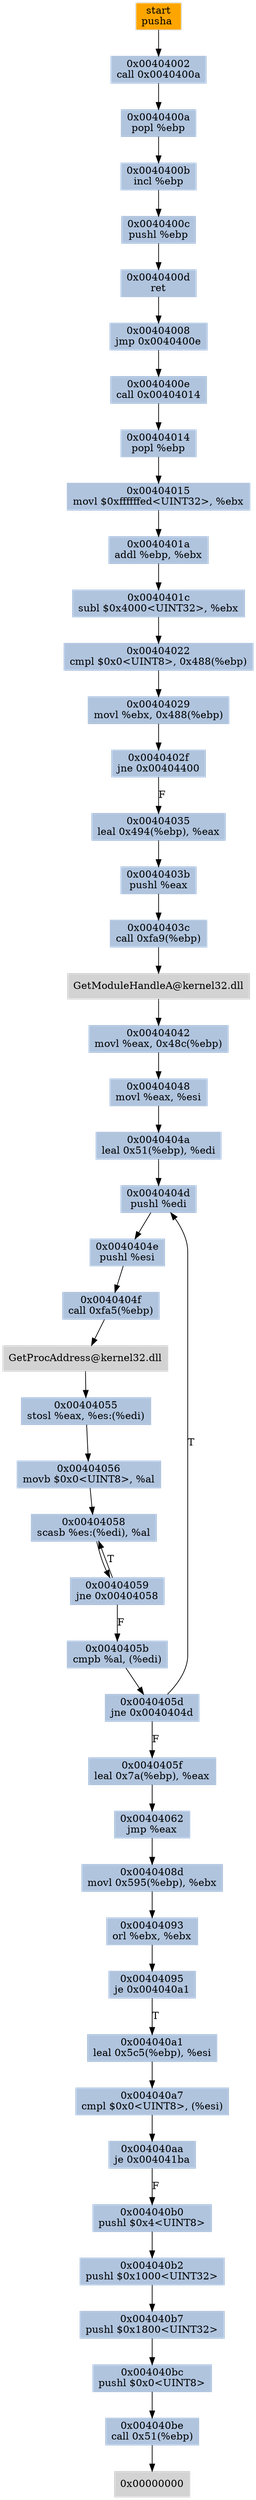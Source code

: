 digraph G {
node[shape=rectangle,style=filled,fillcolor=lightsteelblue,color=lightsteelblue]
bgcolor="transparent"
a0x00404001pusha_[label="start\npusha ",color="lightgrey",fillcolor="orange"];
a0x00404002call_0x0040400a[label="0x00404002\ncall 0x0040400a"];
a0x0040400apopl_ebp[label="0x0040400a\npopl %ebp"];
a0x0040400bincl_ebp[label="0x0040400b\nincl %ebp"];
a0x0040400cpushl_ebp[label="0x0040400c\npushl %ebp"];
a0x0040400dret[label="0x0040400d\nret"];
a0x00404008jmp_0x0040400e[label="0x00404008\njmp 0x0040400e"];
a0x0040400ecall_0x00404014[label="0x0040400e\ncall 0x00404014"];
a0x00404014popl_ebp[label="0x00404014\npopl %ebp"];
a0x00404015movl_0xffffffedUINT32_ebx[label="0x00404015\nmovl $0xffffffed<UINT32>, %ebx"];
a0x0040401aaddl_ebp_ebx[label="0x0040401a\naddl %ebp, %ebx"];
a0x0040401csubl_0x4000UINT32_ebx[label="0x0040401c\nsubl $0x4000<UINT32>, %ebx"];
a0x00404022cmpl_0x0UINT8_0x488ebp_[label="0x00404022\ncmpl $0x0<UINT8>, 0x488(%ebp)"];
a0x00404029movl_ebx_0x488ebp_[label="0x00404029\nmovl %ebx, 0x488(%ebp)"];
a0x0040402fjne_0x00404400[label="0x0040402f\njne 0x00404400"];
a0x00404035leal_0x494ebp__eax[label="0x00404035\nleal 0x494(%ebp), %eax"];
a0x0040403bpushl_eax[label="0x0040403b\npushl %eax"];
a0x0040403ccall_0xfa9ebp_[label="0x0040403c\ncall 0xfa9(%ebp)"];
GetModuleHandleA_kernel32_dll[label="GetModuleHandleA@kernel32.dll",color="lightgrey",fillcolor="lightgrey"];
a0x00404042movl_eax_0x48cebp_[label="0x00404042\nmovl %eax, 0x48c(%ebp)"];
a0x00404048movl_eax_esi[label="0x00404048\nmovl %eax, %esi"];
a0x0040404aleal_0x51ebp__edi[label="0x0040404a\nleal 0x51(%ebp), %edi"];
a0x0040404dpushl_edi[label="0x0040404d\npushl %edi"];
a0x0040404epushl_esi[label="0x0040404e\npushl %esi"];
a0x0040404fcall_0xfa5ebp_[label="0x0040404f\ncall 0xfa5(%ebp)"];
GetProcAddress_kernel32_dll[label="GetProcAddress@kernel32.dll",color="lightgrey",fillcolor="lightgrey"];
a0x00404055stosl_eax_es_edi_[label="0x00404055\nstosl %eax, %es:(%edi)"];
a0x00404056movb_0x0UINT8_al[label="0x00404056\nmovb $0x0<UINT8>, %al"];
a0x00404058scasb_es_edi__al[label="0x00404058\nscasb %es:(%edi), %al"];
a0x00404059jne_0x00404058[label="0x00404059\njne 0x00404058"];
a0x0040405bcmpb_al_edi_[label="0x0040405b\ncmpb %al, (%edi)"];
a0x0040405djne_0x0040404d[label="0x0040405d\njne 0x0040404d"];
a0x0040405fleal_0x7aebp__eax[label="0x0040405f\nleal 0x7a(%ebp), %eax"];
a0x00404062jmp_eax[label="0x00404062\njmp %eax"];
a0x0040408dmovl_0x595ebp__ebx[label="0x0040408d\nmovl 0x595(%ebp), %ebx"];
a0x00404093orl_ebx_ebx[label="0x00404093\norl %ebx, %ebx"];
a0x00404095je_0x004040a1[label="0x00404095\nje 0x004040a1"];
a0x004040a1leal_0x5c5ebp__esi[label="0x004040a1\nleal 0x5c5(%ebp), %esi"];
a0x004040a7cmpl_0x0UINT8_esi_[label="0x004040a7\ncmpl $0x0<UINT8>, (%esi)"];
a0x004040aaje_0x004041ba[label="0x004040aa\nje 0x004041ba"];
a0x004040b0pushl_0x4UINT8[label="0x004040b0\npushl $0x4<UINT8>"];
a0x004040b2pushl_0x1000UINT32[label="0x004040b2\npushl $0x1000<UINT32>"];
a0x004040b7pushl_0x1800UINT32[label="0x004040b7\npushl $0x1800<UINT32>"];
a0x004040bcpushl_0x0UINT8[label="0x004040bc\npushl $0x0<UINT8>"];
a0x004040becall_0x51ebp_[label="0x004040be\ncall 0x51(%ebp)"];
a0x00000000[label="0x00000000",color="lightgrey",fillcolor="lightgrey"];
a0x00404001pusha_ -> a0x00404002call_0x0040400a [color="#000000"];
a0x00404002call_0x0040400a -> a0x0040400apopl_ebp [color="#000000"];
a0x0040400apopl_ebp -> a0x0040400bincl_ebp [color="#000000"];
a0x0040400bincl_ebp -> a0x0040400cpushl_ebp [color="#000000"];
a0x0040400cpushl_ebp -> a0x0040400dret [color="#000000"];
a0x0040400dret -> a0x00404008jmp_0x0040400e [color="#000000"];
a0x00404008jmp_0x0040400e -> a0x0040400ecall_0x00404014 [color="#000000"];
a0x0040400ecall_0x00404014 -> a0x00404014popl_ebp [color="#000000"];
a0x00404014popl_ebp -> a0x00404015movl_0xffffffedUINT32_ebx [color="#000000"];
a0x00404015movl_0xffffffedUINT32_ebx -> a0x0040401aaddl_ebp_ebx [color="#000000"];
a0x0040401aaddl_ebp_ebx -> a0x0040401csubl_0x4000UINT32_ebx [color="#000000"];
a0x0040401csubl_0x4000UINT32_ebx -> a0x00404022cmpl_0x0UINT8_0x488ebp_ [color="#000000"];
a0x00404022cmpl_0x0UINT8_0x488ebp_ -> a0x00404029movl_ebx_0x488ebp_ [color="#000000"];
a0x00404029movl_ebx_0x488ebp_ -> a0x0040402fjne_0x00404400 [color="#000000"];
a0x0040402fjne_0x00404400 -> a0x00404035leal_0x494ebp__eax [color="#000000",label="F"];
a0x00404035leal_0x494ebp__eax -> a0x0040403bpushl_eax [color="#000000"];
a0x0040403bpushl_eax -> a0x0040403ccall_0xfa9ebp_ [color="#000000"];
a0x0040403ccall_0xfa9ebp_ -> GetModuleHandleA_kernel32_dll [color="#000000"];
GetModuleHandleA_kernel32_dll -> a0x00404042movl_eax_0x48cebp_ [color="#000000"];
a0x00404042movl_eax_0x48cebp_ -> a0x00404048movl_eax_esi [color="#000000"];
a0x00404048movl_eax_esi -> a0x0040404aleal_0x51ebp__edi [color="#000000"];
a0x0040404aleal_0x51ebp__edi -> a0x0040404dpushl_edi [color="#000000"];
a0x0040404dpushl_edi -> a0x0040404epushl_esi [color="#000000"];
a0x0040404epushl_esi -> a0x0040404fcall_0xfa5ebp_ [color="#000000"];
a0x0040404fcall_0xfa5ebp_ -> GetProcAddress_kernel32_dll [color="#000000"];
GetProcAddress_kernel32_dll -> a0x00404055stosl_eax_es_edi_ [color="#000000"];
a0x00404055stosl_eax_es_edi_ -> a0x00404056movb_0x0UINT8_al [color="#000000"];
a0x00404056movb_0x0UINT8_al -> a0x00404058scasb_es_edi__al [color="#000000"];
a0x00404058scasb_es_edi__al -> a0x00404059jne_0x00404058 [color="#000000"];
a0x00404059jne_0x00404058 -> a0x00404058scasb_es_edi__al [color="#000000",label="T"];
a0x00404059jne_0x00404058 -> a0x0040405bcmpb_al_edi_ [color="#000000",label="F"];
a0x0040405bcmpb_al_edi_ -> a0x0040405djne_0x0040404d [color="#000000"];
a0x0040405djne_0x0040404d -> a0x0040404dpushl_edi [color="#000000",label="T"];
a0x0040405djne_0x0040404d -> a0x0040405fleal_0x7aebp__eax [color="#000000",label="F"];
a0x0040405fleal_0x7aebp__eax -> a0x00404062jmp_eax [color="#000000"];
a0x00404062jmp_eax -> a0x0040408dmovl_0x595ebp__ebx [color="#000000"];
a0x0040408dmovl_0x595ebp__ebx -> a0x00404093orl_ebx_ebx [color="#000000"];
a0x00404093orl_ebx_ebx -> a0x00404095je_0x004040a1 [color="#000000"];
a0x00404095je_0x004040a1 -> a0x004040a1leal_0x5c5ebp__esi [color="#000000",label="T"];
a0x004040a1leal_0x5c5ebp__esi -> a0x004040a7cmpl_0x0UINT8_esi_ [color="#000000"];
a0x004040a7cmpl_0x0UINT8_esi_ -> a0x004040aaje_0x004041ba [color="#000000"];
a0x004040aaje_0x004041ba -> a0x004040b0pushl_0x4UINT8 [color="#000000",label="F"];
a0x004040b0pushl_0x4UINT8 -> a0x004040b2pushl_0x1000UINT32 [color="#000000"];
a0x004040b2pushl_0x1000UINT32 -> a0x004040b7pushl_0x1800UINT32 [color="#000000"];
a0x004040b7pushl_0x1800UINT32 -> a0x004040bcpushl_0x0UINT8 [color="#000000"];
a0x004040bcpushl_0x0UINT8 -> a0x004040becall_0x51ebp_ [color="#000000"];
a0x004040becall_0x51ebp_ -> a0x00000000 [color="#000000"];
}
